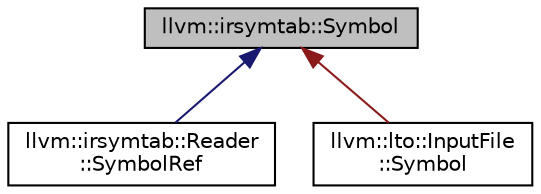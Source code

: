 digraph "llvm::irsymtab::Symbol"
{
 // LATEX_PDF_SIZE
  bgcolor="transparent";
  edge [fontname="Helvetica",fontsize="10",labelfontname="Helvetica",labelfontsize="10"];
  node [fontname="Helvetica",fontsize="10",shape="box"];
  Node1 [label="llvm::irsymtab::Symbol",height=0.2,width=0.4,color="black", fillcolor="grey75", style="filled", fontcolor="black",tooltip="This represents a symbol that has been read from a storage::Symbol and possibly a storage::Uncommon."];
  Node1 -> Node2 [dir="back",color="midnightblue",fontsize="10",style="solid",fontname="Helvetica"];
  Node2 [label="llvm::irsymtab::Reader\l::SymbolRef",height=0.2,width=0.4,color="black",URL="$classllvm_1_1irsymtab_1_1Reader_1_1SymbolRef.html",tooltip="Ephemeral symbols produced by Reader::symbols() and Reader::module_symbols()."];
  Node1 -> Node3 [dir="back",color="firebrick4",fontsize="10",style="solid",fontname="Helvetica"];
  Node3 [label="llvm::lto::InputFile\l::Symbol",height=0.2,width=0.4,color="black",URL="$classllvm_1_1lto_1_1InputFile_1_1Symbol.html",tooltip="The purpose of this class is to only expose the symbol information that an LTO client should need in ..."];
}
